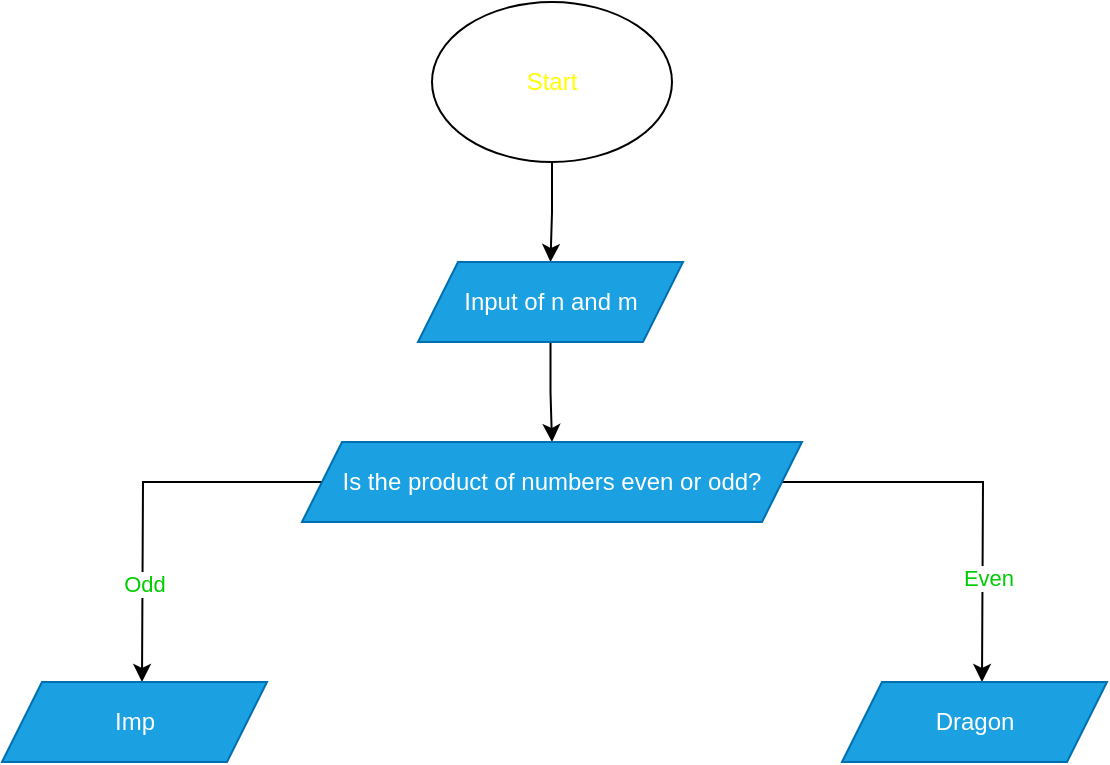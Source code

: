 <mxfile version="24.7.17">
  <diagram name="Страница — 1" id="faOTGALQELtKRAOniPJF">
    <mxGraphModel dx="1221" dy="717" grid="1" gridSize="10" guides="1" tooltips="1" connect="1" arrows="1" fold="1" page="1" pageScale="1" pageWidth="1169" pageHeight="1654" math="0" shadow="0">
      <root>
        <mxCell id="0" />
        <mxCell id="1" parent="0" />
        <mxCell id="iB8xu0mfh3EZk8ztEnXX-6" style="edgeStyle=orthogonalEdgeStyle;rounded=0;orthogonalLoop=1;jettySize=auto;html=1;entryX=0.5;entryY=0;entryDx=0;entryDy=0;" edge="1" parent="1" source="iB8xu0mfh3EZk8ztEnXX-1" target="iB8xu0mfh3EZk8ztEnXX-2">
          <mxGeometry relative="1" as="geometry" />
        </mxCell>
        <mxCell id="iB8xu0mfh3EZk8ztEnXX-1" value="&lt;font color=&quot;#ffff00&quot;&gt;Start&lt;/font&gt;" style="ellipse;whiteSpace=wrap;html=1;" vertex="1" parent="1">
          <mxGeometry x="525" y="10" width="120" height="80" as="geometry" />
        </mxCell>
        <mxCell id="iB8xu0mfh3EZk8ztEnXX-11" style="edgeStyle=orthogonalEdgeStyle;rounded=0;orthogonalLoop=1;jettySize=auto;html=1;entryX=0.5;entryY=0;entryDx=0;entryDy=0;" edge="1" parent="1" source="iB8xu0mfh3EZk8ztEnXX-2" target="iB8xu0mfh3EZk8ztEnXX-8">
          <mxGeometry relative="1" as="geometry" />
        </mxCell>
        <mxCell id="iB8xu0mfh3EZk8ztEnXX-2" value="Input of n and m" style="shape=parallelogram;perimeter=parallelogramPerimeter;whiteSpace=wrap;html=1;fixedSize=1;fillColor=#1ba1e2;fontColor=#ffffff;strokeColor=#006EAF;" vertex="1" parent="1">
          <mxGeometry x="518" y="140" width="132.5" height="40" as="geometry" />
        </mxCell>
        <mxCell id="iB8xu0mfh3EZk8ztEnXX-16" style="edgeStyle=orthogonalEdgeStyle;rounded=0;orthogonalLoop=1;jettySize=auto;html=1;" edge="1" parent="1" source="iB8xu0mfh3EZk8ztEnXX-8">
          <mxGeometry relative="1" as="geometry">
            <mxPoint x="380" y="350" as="targetPoint" />
          </mxGeometry>
        </mxCell>
        <mxCell id="iB8xu0mfh3EZk8ztEnXX-22" value="&lt;font color=&quot;#00cc00&quot;&gt;Odd&lt;/font&gt;" style="edgeLabel;html=1;align=center;verticalAlign=middle;resizable=0;points=[];" vertex="1" connectable="0" parent="iB8xu0mfh3EZk8ztEnXX-16">
          <mxGeometry x="0.493" y="1" relative="1" as="geometry">
            <mxPoint y="-1" as="offset" />
          </mxGeometry>
        </mxCell>
        <mxCell id="iB8xu0mfh3EZk8ztEnXX-17" style="edgeStyle=orthogonalEdgeStyle;rounded=0;orthogonalLoop=1;jettySize=auto;html=1;" edge="1" parent="1" source="iB8xu0mfh3EZk8ztEnXX-8">
          <mxGeometry relative="1" as="geometry">
            <mxPoint x="800" y="350" as="targetPoint" />
          </mxGeometry>
        </mxCell>
        <mxCell id="iB8xu0mfh3EZk8ztEnXX-23" value="&lt;font color=&quot;#00cc00&quot;&gt;Even&lt;/font&gt;" style="edgeLabel;html=1;align=center;verticalAlign=middle;resizable=0;points=[];" vertex="1" connectable="0" parent="iB8xu0mfh3EZk8ztEnXX-17">
          <mxGeometry x="0.481" y="2" relative="1" as="geometry">
            <mxPoint as="offset" />
          </mxGeometry>
        </mxCell>
        <mxCell id="iB8xu0mfh3EZk8ztEnXX-8" value="&lt;div tabindex=&quot;0&quot; id=&quot;tw-target-text-container&quot; class=&quot;tw-ta-container F0azHf tw-nfl&quot;&gt;&lt;pre dir=&quot;ltr&quot; aria-label=&quot;Перекладений текст: Is the product of numbers even or odd&quot; data-ved=&quot;2ahUKEwiUsOnJj4KJAxWXIRAIHRdEACoQ3ewLegQIBxAV&quot; style=&quot;text-align:left&quot; id=&quot;tw-target-text&quot; data-placeholder=&quot;Переклад&quot; class=&quot;tw-data-text tw-text-large tw-ta&quot;&gt;&lt;span lang=&quot;en&quot; class=&quot;Y2IQFc&quot;&gt;&lt;font face=&quot;Helvetica&quot;&gt;Is the product of numbers even or odd?&lt;/font&gt;&lt;/span&gt;&lt;/pre&gt;&lt;/div&gt;" style="shape=parallelogram;perimeter=parallelogramPerimeter;whiteSpace=wrap;html=1;fixedSize=1;fillColor=#1ba1e2;fontColor=#ffffff;strokeColor=#006EAF;" vertex="1" parent="1">
          <mxGeometry x="460" y="230" width="250" height="40" as="geometry" />
        </mxCell>
        <mxCell id="iB8xu0mfh3EZk8ztEnXX-13" value="Dragon" style="shape=parallelogram;perimeter=parallelogramPerimeter;whiteSpace=wrap;html=1;fixedSize=1;fillColor=#1ba1e2;fontColor=#ffffff;strokeColor=#006EAF;" vertex="1" parent="1">
          <mxGeometry x="730" y="350" width="132.5" height="40" as="geometry" />
        </mxCell>
        <mxCell id="iB8xu0mfh3EZk8ztEnXX-14" value="Imp" style="shape=parallelogram;perimeter=parallelogramPerimeter;whiteSpace=wrap;html=1;fixedSize=1;fillColor=#1ba1e2;fontColor=#ffffff;strokeColor=#006EAF;" vertex="1" parent="1">
          <mxGeometry x="310" y="350" width="132.5" height="40" as="geometry" />
        </mxCell>
      </root>
    </mxGraphModel>
  </diagram>
</mxfile>
